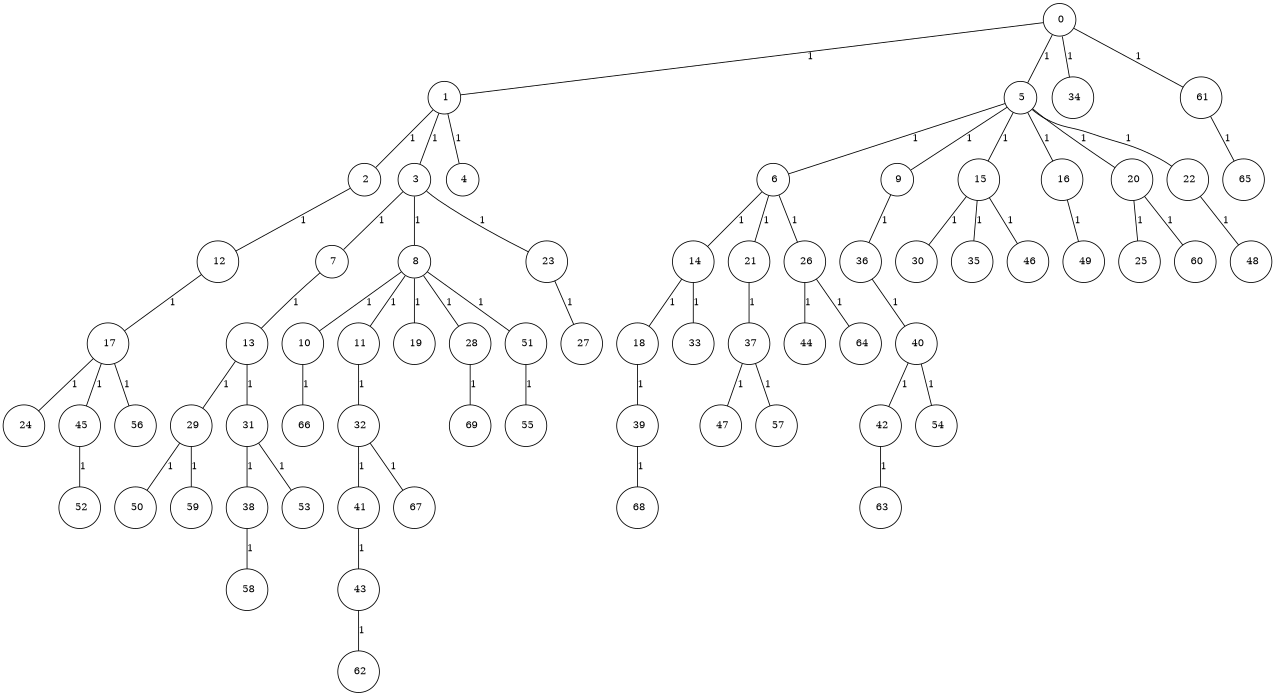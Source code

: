 graph G {
size="8.5,11;"
ratio = "expand;"
fixedsize="true;"
overlap="scale;"
node[shape=circle,width=.12,hight=.12,fontsize=12]
edge[fontsize=12]

0[label=" 0" color=black, pos="0.90963816,2.4402172!"];
1[label=" 1" color=black, pos="2.9623417,1.7282564!"];
2[label=" 2" color=black, pos="2.8403897,2.5248192!"];
3[label=" 3" color=black, pos="0.38602622,2.9892583!"];
4[label=" 4" color=black, pos="1.6444568,2.7736028!"];
5[label=" 5" color=black, pos="1.4823841,1.9685494!"];
6[label=" 6" color=black, pos="1.4959493,1.2437445!"];
7[label=" 7" color=black, pos="1.987332,2.7361617!"];
8[label=" 8" color=black, pos="1.4264958,0.16717871!"];
9[label=" 9" color=black, pos="1.3931675,1.9911518!"];
10[label=" 10" color=black, pos="2.073749,2.570765!"];
11[label=" 11" color=black, pos="2.3588252,2.248992!"];
12[label=" 12" color=black, pos="1.7165484,2.1647644!"];
13[label=" 13" color=black, pos="2.7471569,0.53334845!"];
14[label=" 14" color=black, pos="0.55374258,2.0992475!"];
15[label=" 15" color=black, pos="0.77239163,0.43804478!"];
16[label=" 16" color=black, pos="2.0117881,0.58772498!"];
17[label=" 17" color=black, pos="2.5006586,0.63851287!"];
18[label=" 18" color=black, pos="0.094847806,1.0341828!"];
19[label=" 19" color=black, pos="2.7693011,1.456955!"];
20[label=" 20" color=black, pos="1.3057696,1.6847821!"];
21[label=" 21" color=black, pos="0.75503323,1.2960327!"];
22[label=" 22" color=black, pos="1.9952235,0.84985042!"];
23[label=" 23" color=black, pos="1.2306894,1.9665026!"];
24[label=" 24" color=black, pos="2.8931187,0.64743312!"];
25[label=" 25" color=black, pos="2.1331043,0.96818491!"];
26[label=" 26" color=black, pos="2.4952238,0.68162514!"];
27[label=" 27" color=black, pos="2.2855425,0.75037449!"];
28[label=" 28" color=black, pos="1.7602995,1.6442386!"];
29[label=" 29" color=black, pos="0.65328707,2.8241085!"];
30[label=" 30" color=black, pos="1.3355515,1.4161256!"];
31[label=" 31" color=black, pos="2.9618542,0.80871835!"];
32[label=" 32" color=black, pos="2.9368558,0.24875015!"];
33[label=" 33" color=black, pos="1.7420975,2.2979123!"];
34[label=" 34" color=black, pos="1.2193028,2.5018462!"];
35[label=" 35" color=black, pos="2.1181175,1.0961575!"];
36[label=" 36" color=black, pos="2.6873773,2.3937498!"];
37[label=" 37" color=black, pos="0.68066743,0.98917488!"];
38[label=" 38" color=black, pos="0.89181729,1.5824598!"];
39[label=" 39" color=black, pos="1.7879287,2.7086443!"];
40[label=" 40" color=black, pos="2.8473296,0.79474465!"];
41[label=" 41" color=black, pos="0.1743295,1.8267483!"];
42[label=" 42" color=black, pos="0.072194351,0.89847761!"];
43[label=" 43" color=black, pos="1.5808152,1.0687289!"];
44[label=" 44" color=black, pos="2.7350312,2.6088568!"];
45[label=" 45" color=black, pos="0.680337,2.4319175!"];
46[label=" 46" color=black, pos="1.0033322,0.42582574!"];
47[label=" 47" color=black, pos="0.40555538,2.5160455!"];
48[label=" 48" color=black, pos="1.0918645,1.842312!"];
49[label=" 49" color=black, pos="0.40344708,1.6598263!"];
50[label=" 50" color=black, pos="1.9976548,0.66595331!"];
51[label=" 51" color=black, pos="1.552939,0.84666256!"];
52[label=" 52" color=black, pos="0.1971609,2.7036688!"];
53[label=" 53" color=black, pos="0.053551091,2.4496522!"];
54[label=" 54" color=black, pos="1.1499636,2.8481443!"];
55[label=" 55" color=black, pos="1.009948,2.8084039!"];
56[label=" 56" color=black, pos="1.6749799,0.36800645!"];
57[label=" 57" color=black, pos="1.3197762,0.55406843!"];
58[label=" 58" color=black, pos="1.5861366,1.8959011!"];
59[label=" 59" color=black, pos="0.95470396,0.42704575!"];
60[label=" 60" color=black, pos="0.19808308,2.0293628!"];
61[label=" 61" color=black, pos="2.2663008,2.3085175!"];
62[label=" 62" color=black, pos="2.3544929,1.9717833!"];
63[label=" 63" color=black, pos="0.52085154,1.4662533!"];
64[label=" 64" color=black, pos="1.4309032,2.2742585!"];
65[label=" 65" color=black, pos="0.86209249,0.068110445!"];
66[label=" 66" color=black, pos="2.0483486,0.5873047!"];
67[label=" 67" color=black, pos="1.7065753,2.1549174!"];
68[label=" 68" color=black, pos="0.14506497,2.1562925!"];
69[label=" 69" color=black, pos="1.6632952,0.82763018!"];
0--1[label="1"]
0--5[label="1"]
0--34[label="1"]
0--61[label="1"]
1--2[label="1"]
1--3[label="1"]
1--4[label="1"]
2--12[label="1"]
3--7[label="1"]
3--8[label="1"]
3--23[label="1"]
5--6[label="1"]
5--9[label="1"]
5--15[label="1"]
5--16[label="1"]
5--20[label="1"]
5--22[label="1"]
6--14[label="1"]
6--21[label="1"]
6--26[label="1"]
7--13[label="1"]
8--10[label="1"]
8--11[label="1"]
8--19[label="1"]
8--28[label="1"]
8--51[label="1"]
9--36[label="1"]
10--66[label="1"]
11--32[label="1"]
12--17[label="1"]
13--29[label="1"]
13--31[label="1"]
14--18[label="1"]
14--33[label="1"]
15--30[label="1"]
15--35[label="1"]
15--46[label="1"]
16--49[label="1"]
17--24[label="1"]
17--45[label="1"]
17--56[label="1"]
18--39[label="1"]
20--25[label="1"]
20--60[label="1"]
21--37[label="1"]
22--48[label="1"]
23--27[label="1"]
26--44[label="1"]
26--64[label="1"]
28--69[label="1"]
29--50[label="1"]
29--59[label="1"]
31--38[label="1"]
31--53[label="1"]
32--41[label="1"]
32--67[label="1"]
36--40[label="1"]
37--47[label="1"]
37--57[label="1"]
38--58[label="1"]
39--68[label="1"]
40--42[label="1"]
40--54[label="1"]
41--43[label="1"]
42--63[label="1"]
43--62[label="1"]
45--52[label="1"]
51--55[label="1"]
61--65[label="1"]

}
